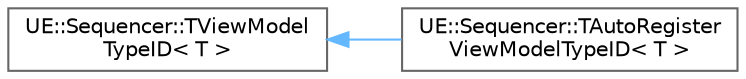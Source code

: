 digraph "Graphical Class Hierarchy"
{
 // INTERACTIVE_SVG=YES
 // LATEX_PDF_SIZE
  bgcolor="transparent";
  edge [fontname=Helvetica,fontsize=10,labelfontname=Helvetica,labelfontsize=10];
  node [fontname=Helvetica,fontsize=10,shape=box,height=0.2,width=0.4];
  rankdir="LR";
  Node0 [id="Node000000",label="UE::Sequencer::TViewModel\lTypeID\< T \>",height=0.2,width=0.4,color="grey40", fillcolor="white", style="filled",URL="$d7/d27/structUE_1_1Sequencer_1_1TViewModelTypeID.html",tooltip=" "];
  Node0 -> Node1 [id="edge9734_Node000000_Node000001",dir="back",color="steelblue1",style="solid",tooltip=" "];
  Node1 [id="Node000001",label="UE::Sequencer::TAutoRegister\lViewModelTypeID\< T \>",height=0.2,width=0.4,color="grey40", fillcolor="white", style="filled",URL="$df/d6a/structUE_1_1Sequencer_1_1TAutoRegisterViewModelTypeID.html",tooltip=" "];
}
